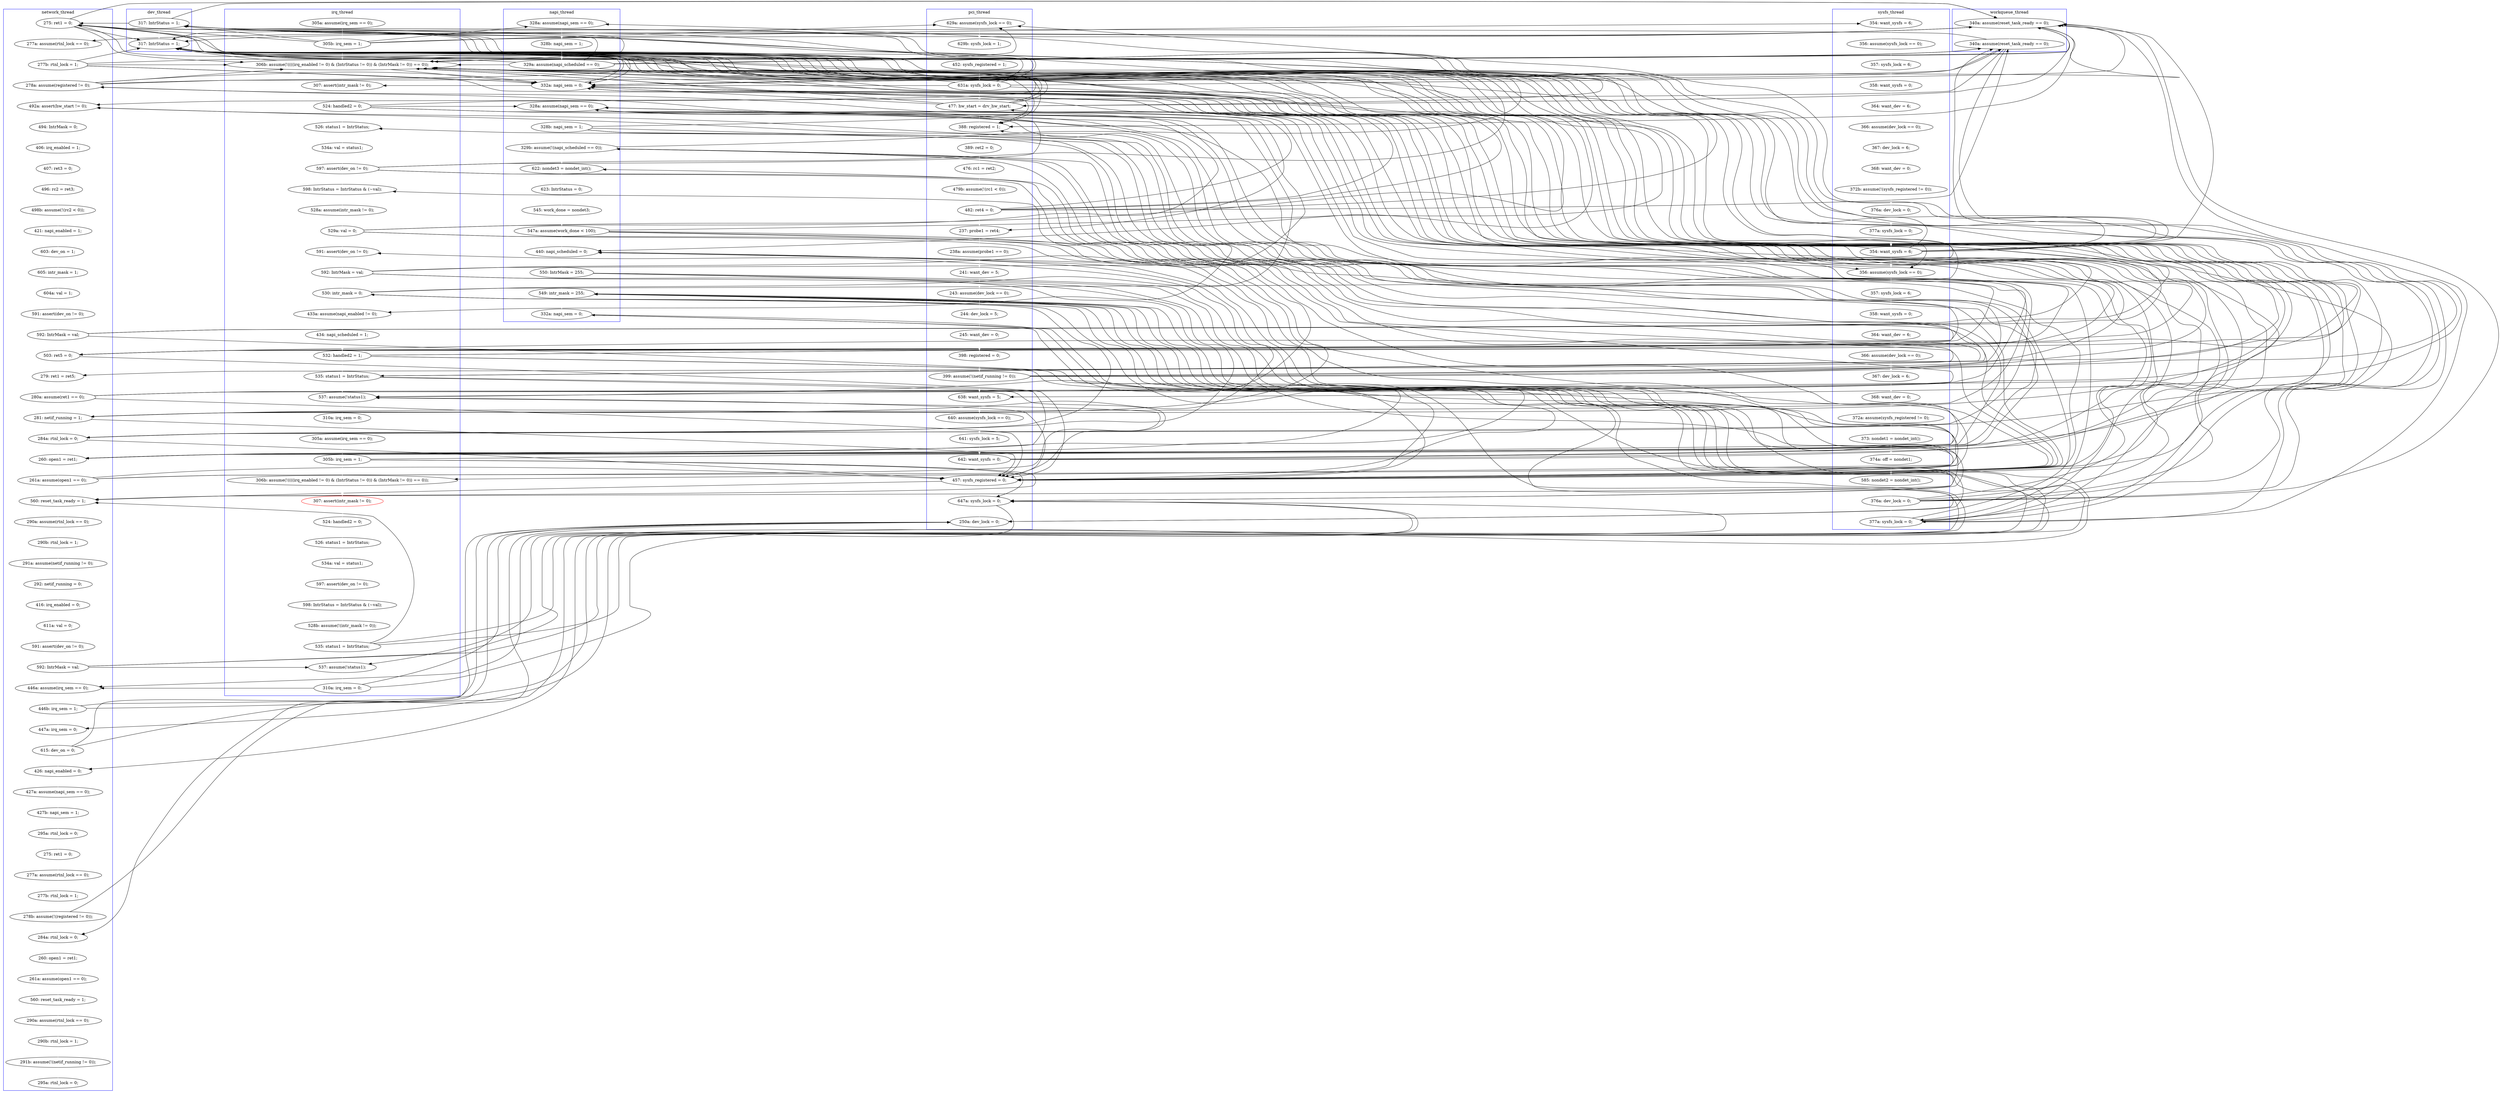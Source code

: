 digraph Counterexample {
	241 -> 250 [color = black, style = solid, constraint = false]
	310 -> 313 [color = black, style = solid, constraint = false]
	193 -> 206 [color = black, style = solid, constraint = false]
	207 -> 212 [color = black, style = solid, constraint = false]
	217 -> 242 [color = white, style = solid]
	106 -> 174 [color = black, style = solid, constraint = false]
	106 -> 115 [color = black, style = solid, constraint = false]
	198 -> 200 [color = black, style = solid, constraint = false]
	242 -> 244 [color = white, style = solid]
	182 -> 233 [color = black, style = solid, constraint = false]
	303 -> 304 [color = white, style = solid]
	167 -> 168 [color = white, style = solid]
	296 -> 331 [color = white, style = solid]
	99 -> 174 [color = black, style = solid, constraint = false]
	175 -> 177 [color = black, style = solid, constraint = false]
	66 -> 174 [color = black, style = solid, constraint = false]
	66 -> 107 [color = black, style = solid, constraint = false]
	204 -> 241 [color = black, style = solid, constraint = false]
	307 -> 310 [color = white, style = solid]
	294 -> 303 [color = white, style = solid]
	139 -> 174 [color = black, style = solid, constraint = false]
	244 -> 246 [color = white, style = solid]
	200 -> 204 [color = white, style = solid]
	217 -> 241 [color = black, style = solid, constraint = false]
	333 -> 334 [color = white, style = solid]
	317 -> 320 [color = white, style = solid]
	148 -> 149 [color = black, style = solid, constraint = false]
	189 -> 233 [color = black, style = solid, constraint = false]
	80 -> 81 [color = white, style = solid]
	71 -> 74 [color = white, style = solid]
	26 -> 174 [color = white, style = solid]
	76 -> 174 [color = black, style = solid, constraint = false]
	175 -> 233 [color = black, style = solid, constraint = false]
	331 -> 333 [color = black, style = solid, constraint = false]
	143 -> 145 [color = black, style = solid, constraint = false]
	231 -> 233 [color = black, style = solid, constraint = false]
	207 -> 236 [color = black, style = solid, constraint = false]
	99 -> 106 [color = black, style = solid, constraint = false]
	326 -> 327 [color = white, style = solid]
	206 -> 207 [color = white, style = solid]
	184 -> 190 [color = white, style = solid]
	148 -> 174 [color = black, style = solid, constraint = false]
	216 -> 233 [color = black, style = solid, constraint = false]
	47 -> 48 [color = white, style = solid]
	213 -> 215 [color = white, style = solid]
	44 -> 45 [color = white, style = solid]
	217 -> 233 [color = black, style = solid, constraint = false]
	106 -> 110 [color = white, style = solid]
	81 -> 82 [color = white, style = solid]
	291 -> 293 [color = white, style = solid]
	231 -> 241 [color = black, style = solid, constraint = false]
	198 -> 206 [color = black, style = solid, constraint = false]
	87 -> 90 [color = white, style = solid]
	193 -> 200 [color = white, style = solid]
	111 -> 174 [color = black, style = solid, constraint = false]
	320 -> 326 [color = white, style = solid]
	175 -> 241 [color = black, style = solid, constraint = false]
	76 -> 97 [color = black, style = solid, constraint = false]
	215 -> 217 [color = white, style = solid]
	100 -> 106 [color = black, style = solid, constraint = false]
	111 -> 115 [color = black, style = solid, constraint = false]
	296 -> 303 [color = black, style = solid, constraint = false]
	100 -> 233 [color = black, style = solid, constraint = false]
	305 -> 331 [color = black, style = solid, constraint = false]
	304 -> 307 [color = white, style = solid]
	239 -> 241 [color = black, style = solid, constraint = false]
	268 -> 269 [color = white, style = solid]
	212 -> 213 [color = white, style = solid]
	299 -> 305 [color = black, style = solid, constraint = false]
	294 -> 296 [color = black, style = solid, constraint = false]
	174 -> 184 [color = black, style = solid, constraint = false]
	296 -> 305 [color = black, style = solid, constraint = false]
	51 -> 54 [color = white, style = solid]
	97 -> 174 [color = black, style = solid, constraint = false]
	168 -> 169 [color = white, style = solid]
	145 -> 146 [color = white, style = solid]
	246 -> 247 [color = white, style = solid]
	122 -> 143 [color = black, style = solid, constraint = false]
	107 -> 233 [color = black, style = solid, constraint = false]
	175 -> 184 [color = black, style = solid, constraint = false]
	198 -> 241 [color = black, style = solid, constraint = false]
	239 -> 242 [color = black, style = solid, constraint = false]
	236 -> 239 [color = white, style = solid]
	216 -> 236 [color = black, style = solid, constraint = false]
	313 -> 315 [color = black, style = solid, constraint = false]
	193 -> 233 [color = black, style = solid, constraint = false]
	95 -> 174 [color = black, style = solid, constraint = false]
	193 -> 194 [color = black, style = solid, constraint = false]
	147 -> 148 [color = white, style = solid]
	200 -> 241 [color = black, style = solid, constraint = false]
	99 -> 233 [color = black, style = solid, constraint = false]
	304 -> 331 [color = black, style = solid, constraint = false]
	215 -> 216 [color = black, style = solid, constraint = false]
	310 -> 331 [color = black, style = solid, constraint = false]
	297 -> 299 [color = white, style = solid]
	56 -> 70 [color = black, style = solid, constraint = false]
	269 -> 305 [color = black, style = solid, constraint = false]
	233 -> 236 [color = black, style = solid, constraint = false]
	310 -> 315 [color = white, style = solid]
	110 -> 111 [color = white, style = solid]
	25 -> 26 [color = white, style = solid]
	26 -> 97 [color = black, style = solid, constraint = false]
	78 -> 79 [color = white, style = solid]
	41 -> 42 [color = white, style = solid]
	313 -> 331 [color = black, style = solid, constraint = false]
	252 -> 253 [color = black, style = solid, constraint = false]
	304 -> 305 [color = black, style = solid, constraint = false]
	45 -> 46 [color = white, style = solid]
	177 -> 182 [color = white, style = solid]
	143 -> 233 [color = black, style = solid, constraint = false]
	294 -> 305 [color = black, style = solid, constraint = false]
	341 -> 345 [color = white, style = solid]
	241 -> 242 [color = black, style = solid, constraint = false]
	117 -> 120 [color = white, style = solid]
	315 -> 316 [color = white, style = solid]
	99 -> 175 [color = black, style = solid, constraint = false]
	182 -> 185 [color = white, style = solid]
	85 -> 86 [color = white, style = solid]
	299 -> 331 [color = black, style = solid, constraint = false]
	106 -> 233 [color = black, style = solid, constraint = false]
	241 -> 274 [color = black, style = solid, constraint = false]
	330 -> 333 [color = white, style = solid]
	194 -> 197 [color = white, style = solid]
	66 -> 70 [color = black, style = solid, constraint = false]
	264 -> 265 [color = white, style = solid]
	86 -> 87 [color = white, style = solid]
	139 -> 149 [color = black, style = solid, constraint = false]
	189 -> 241 [color = black, style = solid, constraint = false]
	83 -> 85 [color = white, style = solid]
	182 -> 184 [color = black, style = solid, constraint = false]
	182 -> 241 [color = black, style = solid, constraint = false]
	305 -> 307 [color = black, style = solid, constraint = false]
	189 -> 206 [color = black, style = solid, constraint = false]
	148 -> 241 [color = white, style = solid]
	204 -> 233 [color = black, style = solid, constraint = false]
	132 -> 133 [color = white, style = solid]
	189 -> 190 [color = black, style = solid, constraint = false]
	253 -> 254 [color = white, style = solid]
	122 -> 175 [color = black, style = solid, constraint = false]
	225 -> 227 [color = white, style = solid]
	157 -> 160 [color = white, style = solid]
	26 -> 41 [color = black, style = solid, constraint = false]
	107 -> 175 [color = black, style = solid, constraint = false]
	205 -> 236 [color = black, style = solid, constraint = false]
	127 -> 131 [color = white, style = solid]
	265 -> 268 [color = white, style = solid]
	207 -> 241 [color = black, style = solid, constraint = false]
	215 -> 241 [color = black, style = solid, constraint = false]
	121 -> 122 [color = black, style = solid, constraint = false]
	299 -> 303 [color = black, style = solid, constraint = false]
	233 -> 241 [color = black, style = solid, constraint = false]
	82 -> 83 [color = white, style = solid]
	121 -> 143 [color = black, style = solid, constraint = false]
	327 -> 328 [color = white, style = solid]
	99 -> 115 [color = white, style = solid]
	216 -> 241 [color = black, style = solid, constraint = false]
	97 -> 175 [color = black, style = solid, constraint = false]
	172 -> 241 [color = black, style = solid, constraint = false]
	26 -> 106 [color = black, style = solid, constraint = false]
	216 -> 217 [color = black, style = solid, constraint = false]
	348 -> 356 [color = white, style = solid]
	250 -> 252 [color = white, style = solid]
	76 -> 106 [color = black, style = solid, constraint = false]
	184 -> 185 [color = black, style = solid, constraint = false]
	205 -> 241 [color = black, style = solid, constraint = false]
	115 -> 116 [color = white, style = solid]
	274 -> 278 [color = white, style = solid]
	305 -> 313 [color = white, style = solid]
	76 -> 99 [color = white, style = solid]
	184 -> 233 [color = black, style = solid, constraint = false]
	247 -> 253 [color = white, style = solid]
	63 -> 66 [color = white, style = solid]
	204 -> 236 [color = white, style = solid]
	202 -> 204 [color = black, style = solid, constraint = false]
	100 -> 107 [color = black, style = solid, constraint = false]
	122 -> 123 [color = black, style = solid, constraint = false]
	296 -> 297 [color = black, style = solid, constraint = false]
	56 -> 62 [color = black, style = solid, constraint = false]
	174 -> 233 [color = black, style = solid, constraint = false]
	184 -> 241 [color = black, style = solid, constraint = false]
	247 -> 274 [color = black, style = solid, constraint = false]
	231 -> 236 [color = black, style = solid, constraint = false]
	100 -> 175 [color = black, style = solid, constraint = false]
	345 -> 346 [color = white, style = solid]
	294 -> 297 [color = black, style = solid, constraint = false]
	95 -> 107 [color = black, style = solid, constraint = false]
	26 -> 62 [color = black, style = solid, constraint = false]
	120 -> 121 [color = white, style = solid]
	143 -> 149 [color = black, style = solid, constraint = false]
	163 -> 167 [color = white, style = solid]
	146 -> 147 [color = white, style = solid]
	122 -> 174 [color = black, style = solid, constraint = false]
	121 -> 174 [color = black, style = solid, constraint = false]
	197 -> 198 [color = white, style = solid]
	107 -> 143 [color = white, style = solid]
	139 -> 233 [color = black, style = solid, constraint = false]
	207 -> 233 [color = black, style = solid, constraint = false]
	233 -> 250 [color = black, style = solid, constraint = false]
	139 -> 145 [color = white, style = solid]
	198 -> 201 [color = white, style = solid]
	217 -> 236 [color = black, style = solid, constraint = false]
	190 -> 193 [color = white, style = solid]
	79 -> 80 [color = white, style = solid]
	106 -> 175 [color = black, style = solid, constraint = false]
	207 -> 216 [color = white, style = solid]
	279 -> 281 [color = white, style = solid]
	160 -> 163 [color = white, style = solid]
	202 -> 205 [color = white, style = solid]
	175 -> 206 [color = white, style = solid]
	233 -> 242 [color = black, style = solid, constraint = false]
	228 -> 231 [color = white, style = solid]
	269 -> 296 [color = black, style = solid, constraint = false]
	198 -> 233 [color = black, style = solid, constraint = false]
	99 -> 107 [color = black, style = solid, constraint = false]
	106 -> 107 [color = black, style = solid, constraint = false]
	204 -> 205 [color = black, style = solid, constraint = false]
	282 -> 287 [color = white, style = solid]
	174 -> 177 [color = white, style = solid]
	56 -> 77 [color = white, style = solid]
	148 -> 233 [color = black, style = solid, constraint = false]
	239 -> 274 [color = white, style = solid]
	56 -> 106 [color = black, style = solid, constraint = false]
	174 -> 241 [color = black, style = solid, constraint = false]
	172 -> 233 [color = black, style = solid, constraint = false]
	76 -> 175 [color = black, style = solid, constraint = false]
	260 -> 262 [color = white, style = solid]
	252 -> 305 [color = white, style = solid]
	200 -> 206 [color = black, style = solid, constraint = false]
	122 -> 149 [color = white, style = solid]
	131 -> 132 [color = white, style = solid]
	262 -> 264 [color = white, style = solid]
	328 -> 330 [color = white, style = solid]
	111 -> 122 [color = white, style = solid]
	100 -> 174 [color = black, style = solid, constraint = false]
	46 -> 47 [color = white, style = solid]
	121 -> 233 [color = black, style = solid, constraint = false]
	172 -> 184 [color = white, style = solid]
	121 -> 175 [color = black, style = solid, constraint = false]
	121 -> 123 [color = white, style = solid]
	287 -> 291 [color = white, style = solid]
	76 -> 107 [color = black, style = solid, constraint = false]
	143 -> 175 [color = black, style = solid, constraint = false]
	252 -> 296 [color = black, style = solid, constraint = false]
	66 -> 106 [color = black, style = solid, constraint = false]
	90 -> 95 [color = white, style = solid]
	217 -> 225 [color = black, style = solid, constraint = false]
	205 -> 233 [color = black, style = solid, constraint = false]
	149 -> 150 [color = white, style = solid]
	26 -> 107 [color = black, style = solid, constraint = false]
	184 -> 206 [color = black, style = solid, constraint = false]
	148 -> 175 [color = black, style = solid, constraint = false]
	107 -> 174 [color = black, style = solid, constraint = false]
	174 -> 175 [color = black, style = solid, constraint = false]
	334 -> 337 [color = white, style = solid]
	133 -> 138 [color = white, style = solid]
	185 -> 187 [color = white, style = solid]
	54 -> 56 [color = white, style = solid]
	316 -> 317 [color = white, style = solid]
	252 -> 274 [color = black, style = solid, constraint = false]
	95 -> 97 [color = black, style = solid, constraint = false]
	247 -> 250 [color = black, style = solid, constraint = false]
	56 -> 174 [color = black, style = solid, constraint = false]
	143 -> 174 [color = black, style = solid, constraint = false]
	26 -> 70 [color = black, style = solid, constraint = false]
	42 -> 43 [color = white, style = solid]
	346 -> 348 [color = white, style = solid]
	215 -> 236 [color = black, style = solid, constraint = false]
	150 -> 155 [color = white, style = solid]
	139 -> 143 [color = black, style = solid, constraint = false]
	215 -> 233 [color = black, style = solid, constraint = false]
	76 -> 77 [color = black, style = solid, constraint = false]
	66 -> 175 [color = white, style = solid]
	48 -> 50 [color = white, style = solid]
	172 -> 174 [color = black, style = solid, constraint = false]
	62 -> 63 [color = white, style = solid]
	111 -> 175 [color = black, style = solid, constraint = false]
	269 -> 274 [color = black, style = solid, constraint = false]
	239 -> 250 [color = black, style = solid, constraint = false]
	247 -> 296 [color = black, style = solid, constraint = false]
	259 -> 260 [color = white, style = solid]
	50 -> 51 [color = white, style = solid]
	278 -> 279 [color = white, style = solid]
	74 -> 76 [color = white, style = solid]
	138 -> 139 [color = white, style = solid]
	202 -> 241 [color = black, style = solid, constraint = false]
	201 -> 202 [color = white, style = solid]
	139 -> 175 [color = black, style = solid, constraint = false]
	200 -> 233 [color = black, style = solid, constraint = false]
	293 -> 294 [color = white, style = solid]
	107 -> 110 [color = black, style = solid, constraint = false]
	200 -> 201 [color = black, style = solid, constraint = false]
	43 -> 44 [color = white, style = solid]
	70 -> 71 [color = white, style = solid]
	123 -> 126 [color = white, style = solid]
	97 -> 107 [color = black, style = solid, constraint = false]
	231 -> 242 [color = black, style = solid, constraint = false]
	254 -> 259 [color = white, style = solid]
	202 -> 206 [color = black, style = solid, constraint = false]
	122 -> 233 [color = black, style = solid, constraint = false]
	156 -> 157 [color = white, style = solid]
	241 -> 296 [color = white, style = solid]
	269 -> 297 [color = white, style = solid]
	172 -> 175 [color = black, style = solid, constraint = false]
	330 -> 331 [color = black, style = solid, constraint = false]
	182 -> 206 [color = black, style = solid, constraint = false]
	97 -> 233 [color = white, style = solid]
	56 -> 107 [color = black, style = solid, constraint = false]
	97 -> 99 [color = black, style = solid, constraint = false]
	56 -> 97 [color = black, style = solid, constraint = false]
	66 -> 97 [color = black, style = solid, constraint = false]
	171 -> 172 [color = white, style = solid]
	126 -> 127 [color = white, style = solid]
	97 -> 106 [color = black, style = solid, constraint = false]
	193 -> 241 [color = black, style = solid, constraint = false]
	205 -> 206 [color = black, style = solid, constraint = false]
	169 -> 171 [color = white, style = solid]
	99 -> 100 [color = black, style = solid, constraint = false]
	202 -> 233 [color = black, style = solid, constraint = false]
	111 -> 143 [color = black, style = solid, constraint = false]
	107 -> 115 [color = black, style = solid, constraint = false]
	281 -> 282 [color = white, style = solid]
	95 -> 106 [color = black, style = solid, constraint = false]
	100 -> 115 [color = black, style = solid, constraint = false]
	95 -> 100 [color = white, style = solid]
	205 -> 212 [color = white, style = solid]
	111 -> 233 [color = black, style = solid, constraint = false]
	216 -> 225 [color = white, style = solid]
	337 -> 341 [color = white, style = solid]
	204 -> 206 [color = black, style = solid, constraint = false]
	95 -> 99 [color = black, style = solid, constraint = false]
	77 -> 78 [color = white, style = solid]
	189 -> 194 [color = white, style = solid]
	97 -> 100 [color = black, style = solid, constraint = false]
	187 -> 189 [color = white, style = solid]
	227 -> 228 [color = white, style = solid]
	155 -> 156 [color = white, style = solid]
	66 -> 77 [color = black, style = solid, constraint = false]
	116 -> 117 [color = white, style = solid]
	95 -> 175 [color = black, style = solid, constraint = false]
	231 -> 250 [color = white, style = solid]
	subgraph cluster5 {
		label = workqueue_thread
		color = blue
		107  [label = "340a: assume(reset_task_ready == 0);"]
		143  [label = "340a: assume(reset_task_ready == 0);"]
	}
	subgraph cluster6 {
		label = sysfs_thread
		color = blue
		83  [label = "368: want_dev = 0;"]
		42  [label = "356: assume(sysfs_lock == 0);"]
		46  [label = "366: assume(dev_lock == 0);"]
		43  [label = "357: sysfs_lock = 6;"]
		56  [label = "354: want_sysfs = 6;"]
		82  [label = "367: dev_lock = 6;"]
		41  [label = "354: want_sysfs = 6;"]
		100  [label = "377a: sysfs_lock = 0;"]
		87  [label = "374a: off = nondet1;"]
		77  [label = "356: assume(sysfs_lock == 0);"]
		47  [label = "367: dev_lock = 6;"]
		48  [label = "368: want_dev = 0;"]
		78  [label = "357: sysfs_lock = 6;"]
		80  [label = "364: want_dev = 6;"]
		86  [label = "373: nondet1 = nondet_int();"]
		51  [label = "376a: dev_lock = 0;"]
		44  [label = "358: want_sysfs = 0;"]
		90  [label = "585: nondet2 = nondet_int();"]
		50  [label = "372b: assume(!(sysfs_registered != 0));"]
		79  [label = "358: want_sysfs = 0;"]
		81  [label = "366: assume(dev_lock == 0);"]
		85  [label = "372a: assume(sysfs_registered != 0);"]
		95  [label = "376a: dev_lock = 0;"]
		54  [label = "377a: sysfs_lock = 0;"]
		45  [label = "364: want_dev = 6;"]
	}
	subgraph cluster1 {
		label = pci_thread
		color = blue
		127  [label = "241: want_dev = 5;"]
		99  [label = "477: hw_start = drv_hw_start;"]
		117  [label = "476: rc1 = ret2;"]
		115  [label = "388: registered = 1;"]
		331  [label = "250a: dev_lock = 0;"]
		116  [label = "389: ret2 = 0;"]
		241  [label = "457: sysfs_registered = 0;"]
		70  [label = "629a: assume(sysfs_lock == 0);"]
		132  [label = "244: dev_lock = 5;"]
		76  [label = "631a: sysfs_lock = 0;"]
		147  [label = "641: sysfs_lock = 5;"]
		126  [label = "238a: assume(probe1 == 0);"]
		131  [label = "243: assume(dev_lock == 0);"]
		120  [label = "479b: assume(!(rc1 < 0));"]
		138  [label = "398: registered = 0;"]
		145  [label = "638: want_sysfs = 5;"]
		296  [label = "647a: sysfs_lock = 0;"]
		146  [label = "640: assume(sysfs_lock == 0);"]
		148  [label = "642: want_sysfs = 0;"]
		121  [label = "482: ret4 = 0;"]
		74  [label = "452: sysfs_registered = 1;"]
		123  [label = "237: probe1 = ret4;"]
		133  [label = "245: want_dev = 0;"]
		139  [label = "399: assume(!(netif_running != 0));"]
		71  [label = "629b: sysfs_lock = 1;"]
	}
	subgraph cluster4 {
		label = napi_thread
		color = blue
		62  [label = "328a: assume(napi_sem == 0);"]
		66  [label = "329a: assume(napi_scheduled == 0);"]
		231  [label = "547a: assume(work_done < 100);"]
		175  [label = "332a: napi_sem = 0;"]
		207  [label = "328b: napi_sem = 1;"]
		228  [label = "545: work_done = nondet3;"]
		313  [label = "332a: napi_sem = 0;"]
		250  [label = "440: napi_scheduled = 0;"]
		252  [label = "550: IntrMask = 255;"]
		305  [label = "549: intr_mask = 255;"]
		63  [label = "328b: napi_sem = 1;"]
		216  [label = "329b: assume(!(napi_scheduled == 0));"]
		206  [label = "328a: assume(napi_sem == 0);"]
		225  [label = "622: nondet3 = nondet_int();"]
		227  [label = "623: IntrStatus = 0;"]
	}
	subgraph cluster3 {
		label = irq_thread
		color = blue
		262  [label = "534a: val = status1;"]
		202  [label = "592: IntrMask = val;"]
		253  [label = "306b: assume(!((((irq_enabled != 0) & (IntrStatus != 0)) & (IntrMask != 0)) == 0));"]
		215  [label = "532: handled2 = 1;"]
		26  [label = "305b: irq_sem = 1;"]
		265  [label = "598: IntrStatus = IntrStatus & (~val);"]
		174  [label = "306b: assume(!((((irq_enabled != 0) & (IntrStatus != 0)) & (IntrMask != 0)) == 0));"]
		187  [label = "534a: val = status1;"]
		264  [label = "597: assert(dev_on != 0);"]
		213  [label = "434: napi_scheduled = 1;"]
		25  [label = "305a: assume(irq_sem == 0);"]
		260  [label = "526: status1 = IntrStatus;"]
		197  [label = "528a: assume(intr_mask != 0);"]
		212  [label = "433a: assume(napi_enabled != 0);"]
		246  [label = "305a: assume(irq_sem == 0);"]
		259  [label = "524: handled2 = 0;"]
		297  [label = "537: assume(!status1);"]
		205  [label = "530: intr_mask = 0;"]
		217  [label = "535: status1 = IntrStatus;"]
		247  [label = "305b: irq_sem = 1;"]
		177  [label = "307: assert(intr_mask != 0);"]
		194  [label = "598: IntrStatus = IntrStatus & (~val);"]
		254  [label = "307: assert(intr_mask != 0);", color = red]
		242  [label = "537: assume(!status1);"]
		269  [label = "535: status1 = IntrStatus;"]
		189  [label = "597: assert(dev_on != 0);"]
		198  [label = "529a: val = 0;"]
		201  [label = "591: assert(dev_on != 0);"]
		182  [label = "524: handled2 = 0;"]
		268  [label = "528b: assume(!(intr_mask != 0));"]
		185  [label = "526: status1 = IntrStatus;"]
		299  [label = "310a: irq_sem = 0;"]
		244  [label = "310a: irq_sem = 0;"]
	}
	subgraph cluster7 {
		label = dev_thread
		color = blue
		97  [label = "317: IntrStatus = 1;"]
		233  [label = "317: IntrStatus = 1;"]
	}
	subgraph cluster2 {
		label = network_thread
		color = blue
		317  [label = "427b: napi_sem = 1;"]
		293  [label = "591: assert(dev_on != 0);"]
		190  [label = "279: ret1 = ret5;"]
		345  [label = "290a: assume(rtnl_lock == 0);"]
		193  [label = "280a: assume(ret1 == 0);"]
		315  [label = "426: napi_enabled = 0;"]
		200  [label = "281: netif_running = 1;"]
		346  [label = "290b: rtnl_lock = 1;"]
		122  [label = "278a: assume(registered != 0);"]
		110  [label = "277a: assume(rtnl_lock == 0);"]
		160  [label = "498b: assume(!(rc2 < 0));"]
		239  [label = "261a: assume(open1 == 0);"]
		172  [label = "592: IntrMask = val;"]
		334  [label = "260: open1 = ret1;"]
		236  [label = "260: open1 = ret1;"]
		274  [label = "560: reset_task_ready = 1;"]
		303  [label = "446a: assume(irq_sem == 0);"]
		156  [label = "407: ret3 = 0;"]
		106  [label = "275: ret1 = 0;"]
		330  [label = "278b: assume(!(registered != 0));"]
		294  [label = "592: IntrMask = val;"]
		341  [label = "560: reset_task_ready = 1;"]
		304  [label = "446b: irq_sem = 1;"]
		111  [label = "277b: rtnl_lock = 1;"]
		348  [label = "291b: assume(!(netif_running != 0));"]
		337  [label = "261a: assume(open1 == 0);"]
		310  [label = "615: dev_on = 0;"]
		279  [label = "290b: rtnl_lock = 1;"]
		316  [label = "427a: assume(napi_sem == 0);"]
		307  [label = "447a: irq_sem = 0;"]
		169  [label = "604a: val = 1;"]
		320  [label = "295a: rtnl_lock = 0;"]
		171  [label = "591: assert(dev_on != 0);"]
		327  [label = "277a: assume(rtnl_lock == 0);"]
		281  [label = "291a: assume(netif_running != 0);"]
		157  [label = "496: rc2 = ret3;"]
		167  [label = "603: dev_on = 1;"]
		204  [label = "284a: rtnl_lock = 0;"]
		282  [label = "292: netif_running = 0;"]
		184  [label = "503: ret5 = 0;"]
		287  [label = "416: irq_enabled = 0;"]
		326  [label = "275: ret1 = 0;"]
		278  [label = "290a: assume(rtnl_lock == 0);"]
		328  [label = "277b: rtnl_lock = 1;"]
		150  [label = "494: IntrMask = 0;"]
		163  [label = "421: napi_enabled = 1;"]
		333  [label = "284a: rtnl_lock = 0;"]
		149  [label = "492a: assert(hw_start != 0);"]
		291  [label = "611a: val = 0;"]
		356  [label = "295a: rtnl_lock = 0;"]
		168  [label = "605: intr_mask = 1;"]
		155  [label = "406: irq_enabled = 1;"]
	}
}